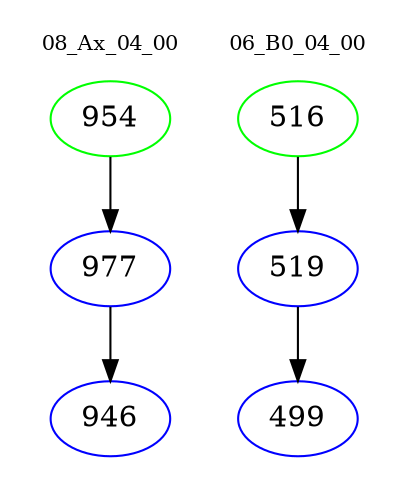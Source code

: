 digraph{
subgraph cluster_0 {
color = white
label = "08_Ax_04_00";
fontsize=10;
T0_954 [label="954", color="green"]
T0_954 -> T0_977 [color="black"]
T0_977 [label="977", color="blue"]
T0_977 -> T0_946 [color="black"]
T0_946 [label="946", color="blue"]
}
subgraph cluster_1 {
color = white
label = "06_B0_04_00";
fontsize=10;
T1_516 [label="516", color="green"]
T1_516 -> T1_519 [color="black"]
T1_519 [label="519", color="blue"]
T1_519 -> T1_499 [color="black"]
T1_499 [label="499", color="blue"]
}
}
